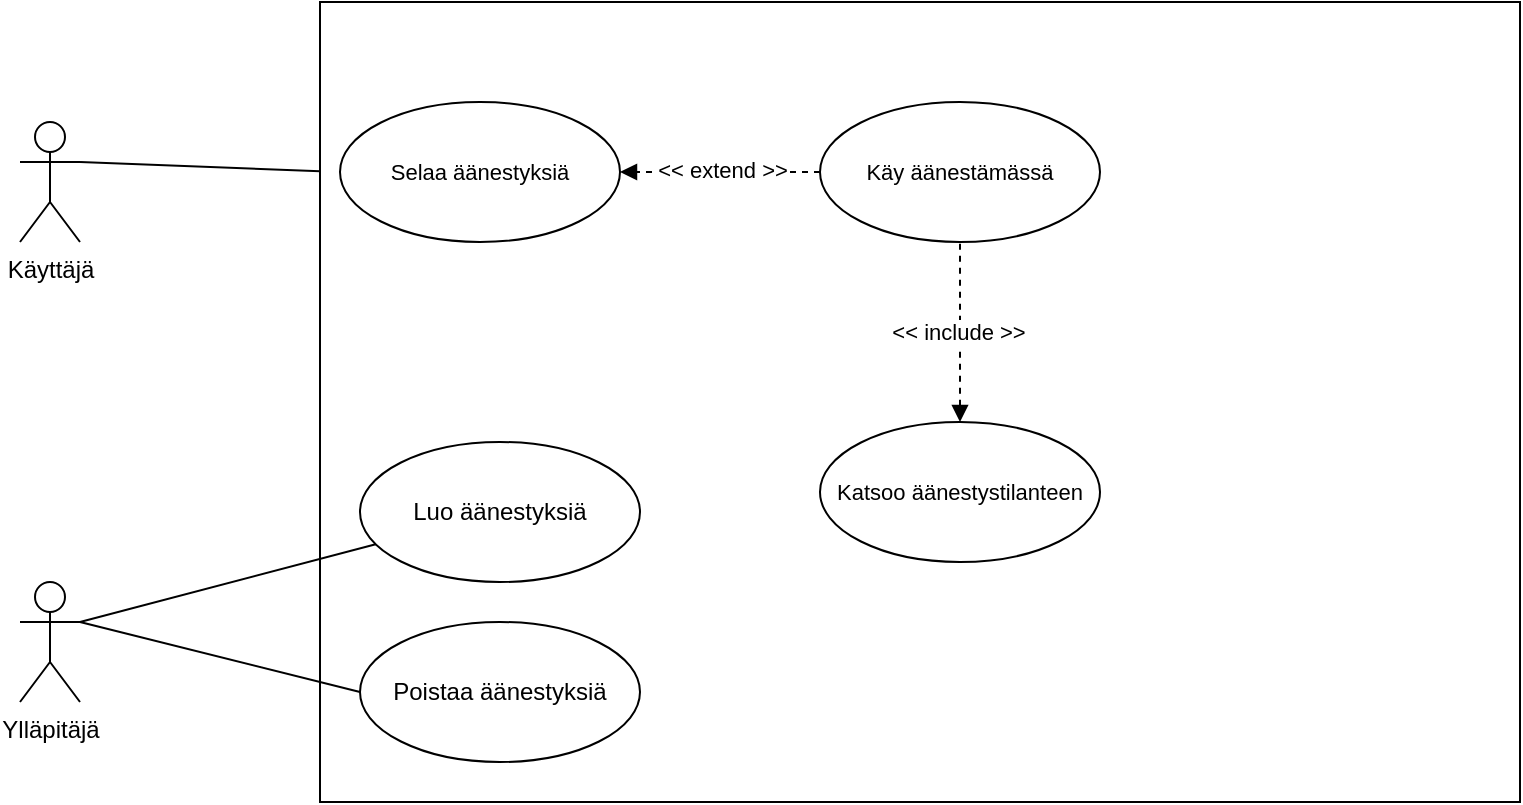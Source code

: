 <mxfile version="21.6.5" type="device">
  <diagram name="Page-1" id="DVh-3-7f99UDJsiKIqVd">
    <mxGraphModel dx="675" dy="390" grid="1" gridSize="10" guides="1" tooltips="1" connect="1" arrows="1" fold="1" page="1" pageScale="1" pageWidth="1169" pageHeight="827" math="0" shadow="0">
      <root>
        <mxCell id="0" />
        <mxCell id="1" parent="0" />
        <mxCell id="MsYP8HL7TBaLGh4n33zJ-11" style="edgeStyle=none;shape=connector;rounded=0;orthogonalLoop=1;jettySize=auto;html=1;exitX=1;exitY=0.333;exitDx=0;exitDy=0;exitPerimeter=0;entryX=0;entryY=0.5;entryDx=0;entryDy=0;labelBackgroundColor=default;strokeColor=default;fontFamily=Helvetica;fontSize=11;fontColor=default;endArrow=none;endFill=0;" parent="1" source="MsYP8HL7TBaLGh4n33zJ-1" target="MsYP8HL7TBaLGh4n33zJ-10" edge="1">
          <mxGeometry relative="1" as="geometry" />
        </mxCell>
        <mxCell id="MsYP8HL7TBaLGh4n33zJ-1" value="Käyttäjä" style="shape=umlActor;verticalLabelPosition=bottom;verticalAlign=top;html=1;outlineConnect=0;" parent="1" vertex="1">
          <mxGeometry x="130" y="300" width="30" height="60" as="geometry" />
        </mxCell>
        <mxCell id="MsYP8HL7TBaLGh4n33zJ-2" value="Ylläpitäjä" style="shape=umlActor;verticalLabelPosition=bottom;verticalAlign=top;html=1;outlineConnect=0;" parent="1" vertex="1">
          <mxGeometry x="130" y="530" width="30" height="60" as="geometry" />
        </mxCell>
        <mxCell id="MsYP8HL7TBaLGh4n33zJ-5" value="" style="rounded=0;whiteSpace=wrap;html=1;" parent="1" vertex="1">
          <mxGeometry x="280" y="240" width="600" height="400" as="geometry" />
        </mxCell>
        <mxCell id="MsYP8HL7TBaLGh4n33zJ-6" value="Poistaa äänestyksiä" style="ellipse;whiteSpace=wrap;html=1;" parent="1" vertex="1">
          <mxGeometry x="300" y="550" width="140" height="70" as="geometry" />
        </mxCell>
        <mxCell id="MsYP8HL7TBaLGh4n33zJ-7" value="Luo äänestyksiä" style="ellipse;whiteSpace=wrap;html=1;" parent="1" vertex="1">
          <mxGeometry x="300" y="460" width="140" height="70" as="geometry" />
        </mxCell>
        <mxCell id="MsYP8HL7TBaLGh4n33zJ-9" style="rounded=0;orthogonalLoop=1;jettySize=auto;html=1;exitX=1;exitY=0.333;exitDx=0;exitDy=0;exitPerimeter=0;endArrow=none;endFill=0;" parent="1" source="MsYP8HL7TBaLGh4n33zJ-2" target="MsYP8HL7TBaLGh4n33zJ-7" edge="1">
          <mxGeometry relative="1" as="geometry" />
        </mxCell>
        <mxCell id="MsYP8HL7TBaLGh4n33zJ-8" style="rounded=0;orthogonalLoop=1;jettySize=auto;html=1;exitX=1;exitY=0.333;exitDx=0;exitDy=0;exitPerimeter=0;entryX=0;entryY=0.5;entryDx=0;entryDy=0;endArrow=none;endFill=0;" parent="1" source="MsYP8HL7TBaLGh4n33zJ-2" target="MsYP8HL7TBaLGh4n33zJ-6" edge="1">
          <mxGeometry relative="1" as="geometry" />
        </mxCell>
        <mxCell id="MsYP8HL7TBaLGh4n33zJ-10" value="Selaa äänestyksiä" style="ellipse;whiteSpace=wrap;html=1;fontFamily=Helvetica;fontSize=11;fontColor=default;" parent="1" vertex="1">
          <mxGeometry x="290" y="290" width="140" height="70" as="geometry" />
        </mxCell>
        <mxCell id="MsYP8HL7TBaLGh4n33zJ-13" style="edgeStyle=none;shape=connector;rounded=0;orthogonalLoop=1;jettySize=auto;html=1;exitX=0;exitY=0.5;exitDx=0;exitDy=0;entryX=1;entryY=0.5;entryDx=0;entryDy=0;labelBackgroundColor=default;strokeColor=default;fontFamily=Helvetica;fontSize=11;fontColor=default;endArrow=block;endFill=1;dashed=1;" parent="1" source="MsYP8HL7TBaLGh4n33zJ-12" target="MsYP8HL7TBaLGh4n33zJ-10" edge="1">
          <mxGeometry relative="1" as="geometry" />
        </mxCell>
        <mxCell id="MsYP8HL7TBaLGh4n33zJ-17" value="&amp;lt;&amp;lt; extend &amp;gt;&amp;gt;" style="edgeLabel;html=1;align=center;verticalAlign=middle;resizable=0;points=[];fontSize=11;fontFamily=Helvetica;fontColor=default;" parent="MsYP8HL7TBaLGh4n33zJ-13" vertex="1" connectable="0">
          <mxGeometry x="-0.013" y="-1" relative="1" as="geometry">
            <mxPoint as="offset" />
          </mxGeometry>
        </mxCell>
        <mxCell id="MsYP8HL7TBaLGh4n33zJ-12" value="Käy äänestämässä" style="ellipse;whiteSpace=wrap;html=1;fontFamily=Helvetica;fontSize=11;fontColor=default;" parent="1" vertex="1">
          <mxGeometry x="530" y="290" width="140" height="70" as="geometry" />
        </mxCell>
        <mxCell id="MsYP8HL7TBaLGh4n33zJ-18" style="edgeStyle=none;shape=connector;rounded=0;orthogonalLoop=1;jettySize=auto;html=1;exitX=0.5;exitY=0;exitDx=0;exitDy=0;entryX=0.5;entryY=1;entryDx=0;entryDy=0;labelBackgroundColor=default;strokeColor=default;fontFamily=Helvetica;fontSize=11;fontColor=default;endArrow=none;endFill=0;dashed=1;startArrow=block;startFill=1;" parent="1" source="MsYP8HL7TBaLGh4n33zJ-14" target="MsYP8HL7TBaLGh4n33zJ-12" edge="1">
          <mxGeometry relative="1" as="geometry" />
        </mxCell>
        <mxCell id="MsYP8HL7TBaLGh4n33zJ-19" value="&amp;lt;&amp;lt; include &amp;gt;&amp;gt;" style="edgeLabel;html=1;align=center;verticalAlign=middle;resizable=0;points=[];fontSize=11;fontFamily=Helvetica;fontColor=default;" parent="MsYP8HL7TBaLGh4n33zJ-18" vertex="1" connectable="0">
          <mxGeometry x="-0.002" y="1" relative="1" as="geometry">
            <mxPoint as="offset" />
          </mxGeometry>
        </mxCell>
        <mxCell id="MsYP8HL7TBaLGh4n33zJ-14" value="Katsoo äänestystilanteen" style="ellipse;whiteSpace=wrap;html=1;fontFamily=Helvetica;fontSize=11;fontColor=default;" parent="1" vertex="1">
          <mxGeometry x="530" y="450" width="140" height="70" as="geometry" />
        </mxCell>
      </root>
    </mxGraphModel>
  </diagram>
</mxfile>
